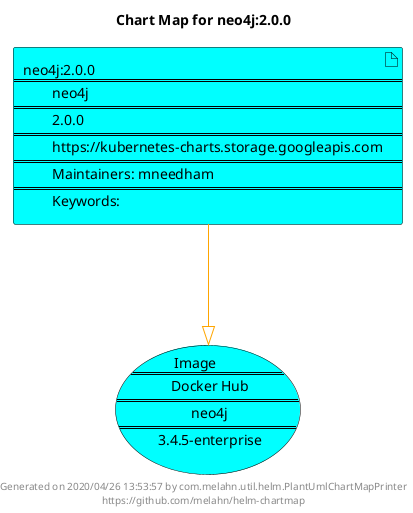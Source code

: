 @startuml
skinparam linetype ortho
skinparam backgroundColor white
skinparam usecaseBorderColor black
skinparam usecaseArrowColor LightSlateGray
skinparam artifactBorderColor black
skinparam artifactArrowColor LightSlateGray

title Chart Map for neo4j:2.0.0

'There is one referenced Helm Chart
artifact "neo4j:2.0.0\n====\n\tneo4j\n====\n\t2.0.0\n====\n\thttps://kubernetes-charts.storage.googleapis.com\n====\n\tMaintainers: mneedham\n====\n\tKeywords: " as neo4j_2_0_0 #Aqua

'There is one referenced Docker Image
usecase "Image\n====\n\tDocker Hub\n====\n\tneo4j\n====\n\t3.4.5-enterprise" as neo4j_3_4_5_enterprise #Aqua

'Chart Dependencies
neo4j_2_0_0--[#orange]-|>neo4j_3_4_5_enterprise

center footer Generated on 2020/04/26 13:53:57 by com.melahn.util.helm.PlantUmlChartMapPrinter\nhttps://github.com/melahn/helm-chartmap
@enduml
